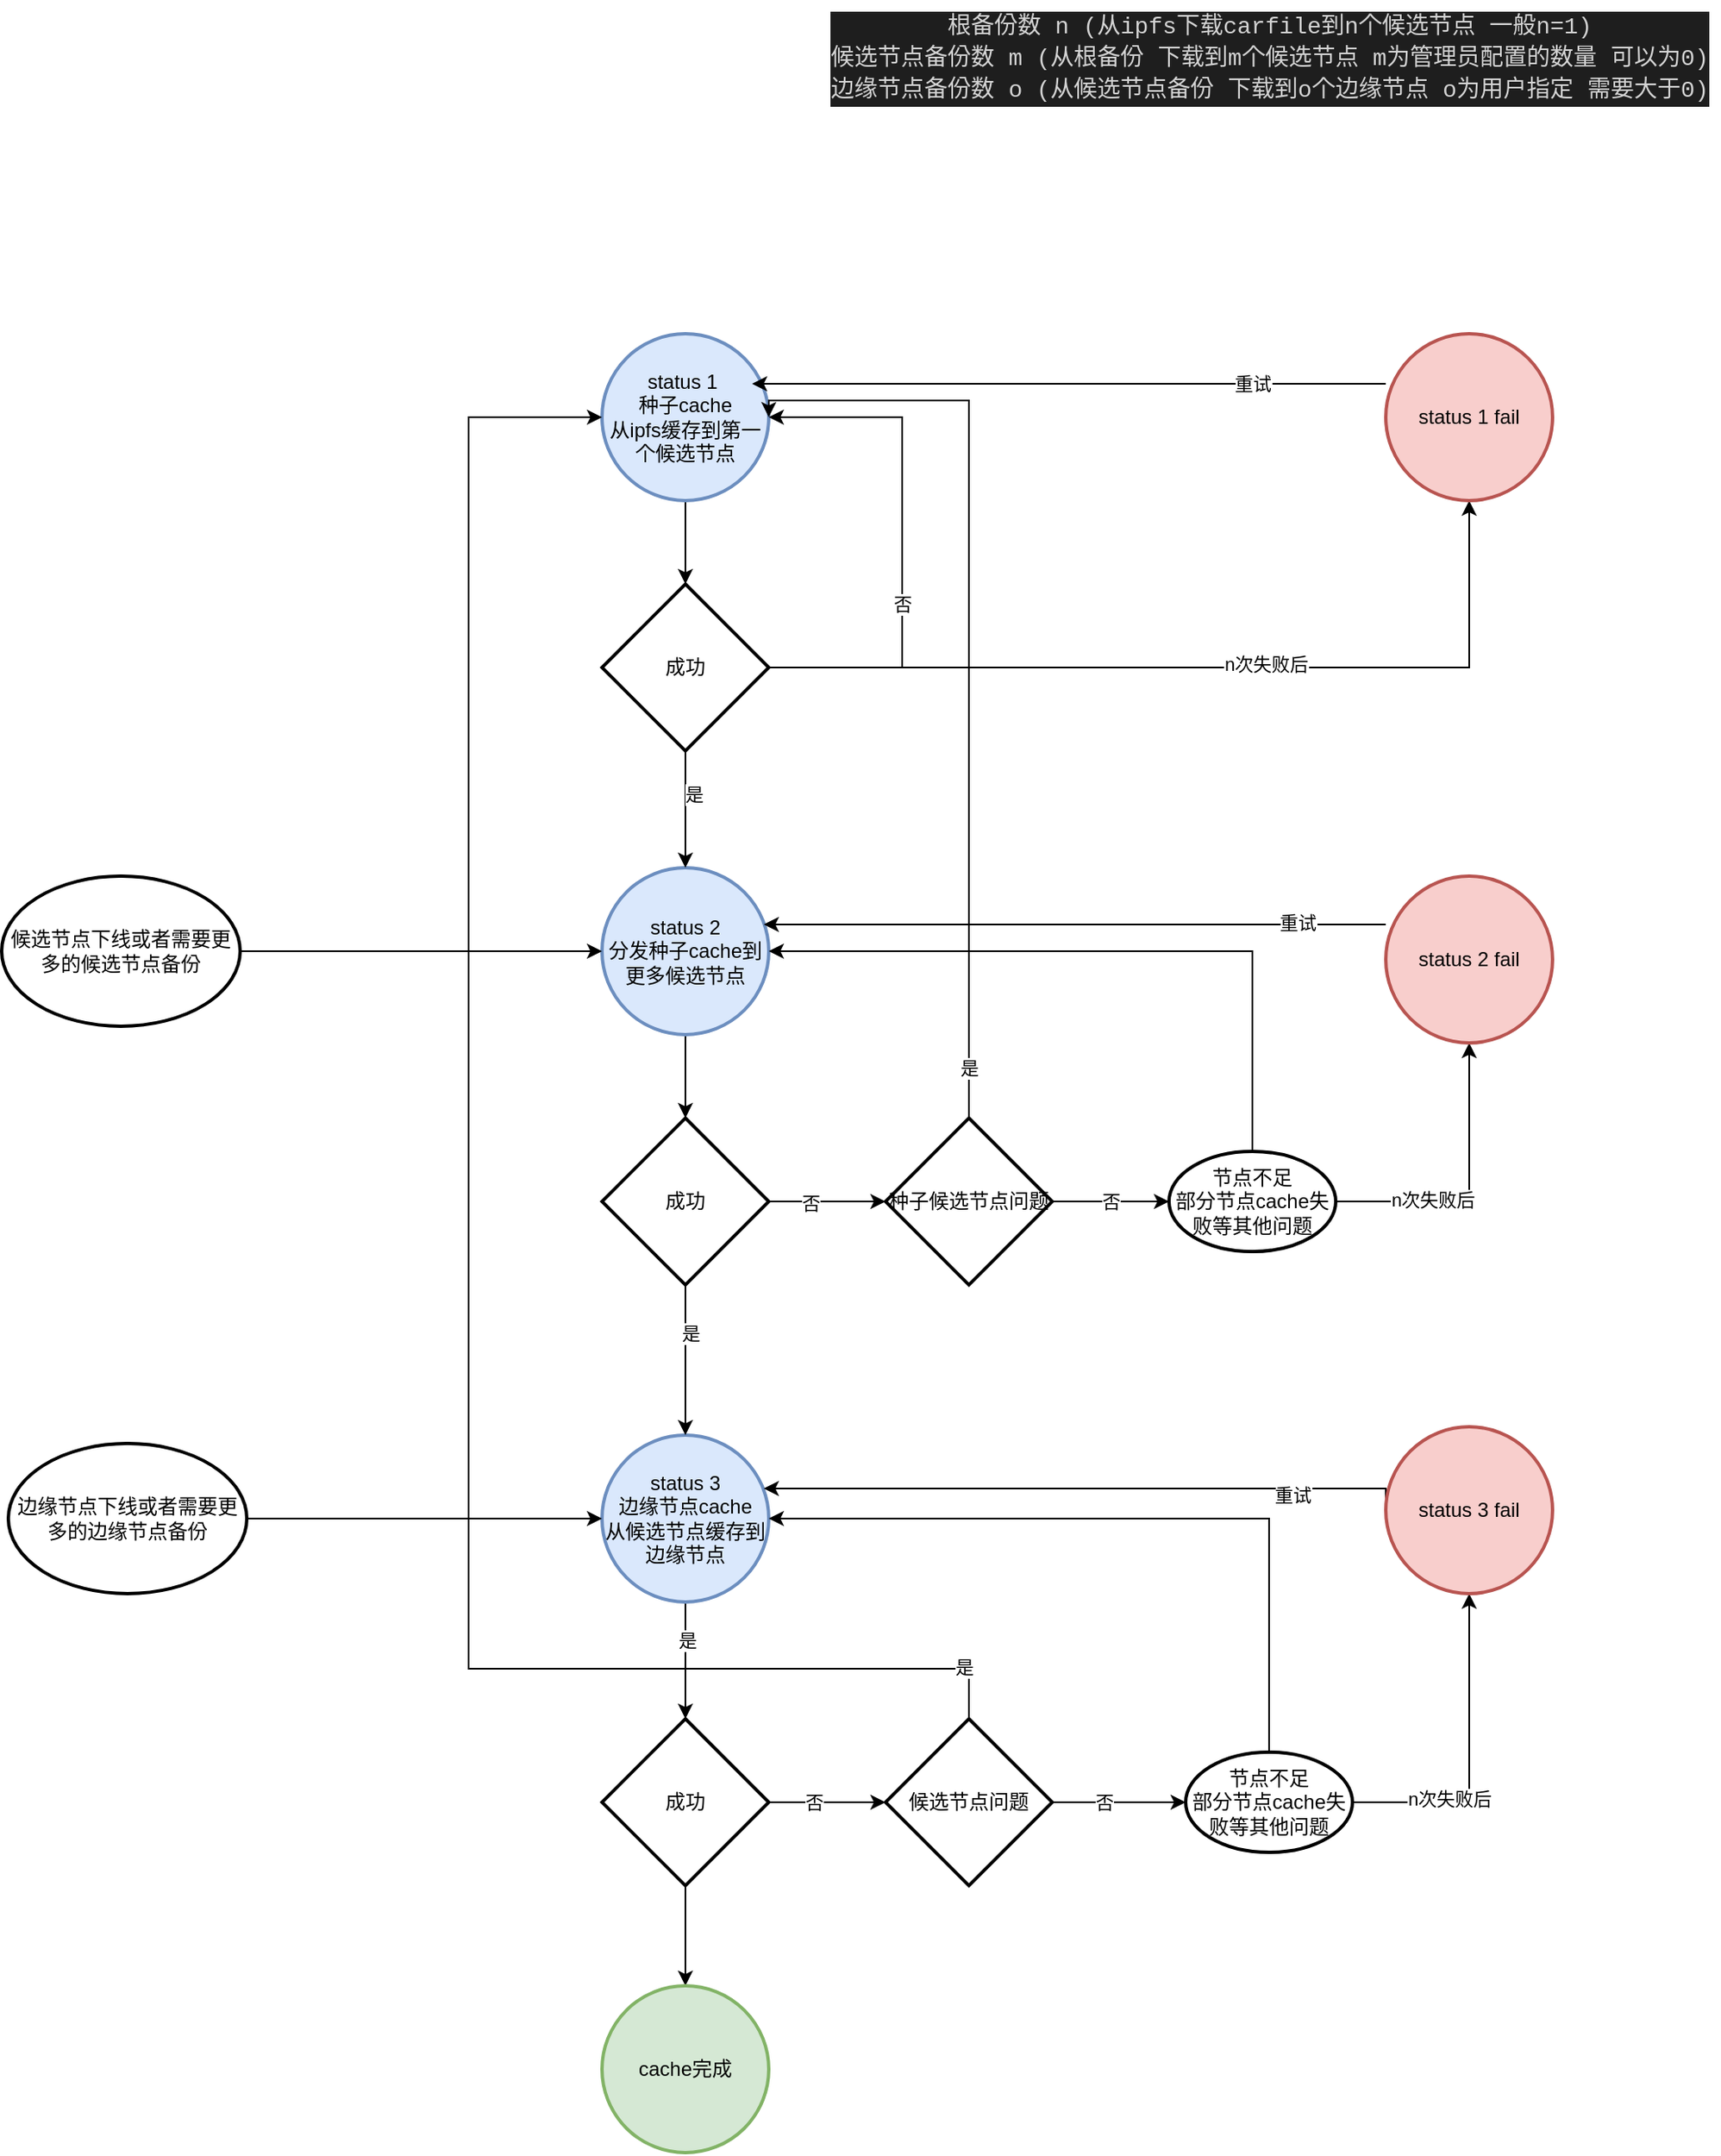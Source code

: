 <mxfile version="20.8.23" type="github">
  <diagram name="第 1 页" id="QHH_X7q2ztNWC-sLg0Y3">
    <mxGraphModel dx="2901" dy="2003" grid="1" gridSize="10" guides="1" tooltips="1" connect="1" arrows="1" fold="1" page="1" pageScale="1" pageWidth="827" pageHeight="1169" math="0" shadow="0">
      <root>
        <mxCell id="0" />
        <mxCell id="1" parent="0" />
        <mxCell id="2cQRxwlxTQhjBTOK5HLz-41" value="&lt;div style=&quot;color: rgb(212, 212, 212); background-color: rgb(30, 30, 30); font-family: Consolas, &amp;quot;Courier New&amp;quot;, monospace; font-size: 14px; line-height: 19px;&quot;&gt;&lt;div&gt;根备份数 n (从ipfs下载carfile到n个候选节点 一般n=1)&lt;/div&gt;&lt;div&gt;候选节点备份数 m (从根备份 下载到m个候选节点 m为管理员配置的数量 可以为0)&lt;/div&gt;&lt;div&gt;边缘节点备份数 o (从候选节点备份 下载到o个边缘节点 o为用户指定 需要大于0)&lt;/div&gt;&lt;/div&gt;" style="text;html=1;align=center;verticalAlign=middle;resizable=0;points=[];autosize=1;strokeColor=none;fillColor=none;" parent="1" vertex="1">
          <mxGeometry x="-70" y="-170" width="540" height="70" as="geometry" />
        </mxCell>
        <mxCell id="S5eZa1ermERS1K-_M2My-9" style="edgeStyle=orthogonalEdgeStyle;rounded=0;orthogonalLoop=1;jettySize=auto;html=1;exitX=0.5;exitY=1;exitDx=0;exitDy=0;exitPerimeter=0;entryX=0.5;entryY=0;entryDx=0;entryDy=0;entryPerimeter=0;" edge="1" parent="1" source="S5eZa1ermERS1K-_M2My-1" target="S5eZa1ermERS1K-_M2My-8">
          <mxGeometry relative="1" as="geometry" />
        </mxCell>
        <mxCell id="S5eZa1ermERS1K-_M2My-1" value="status 1&amp;nbsp;&lt;br&gt;种子cache&lt;br&gt;从ipfs缓存到第一个候选节点" style="strokeWidth=2;html=1;shape=mxgraph.flowchart.start_2;whiteSpace=wrap;fillColor=#dae8fc;strokeColor=#6c8ebf;" vertex="1" parent="1">
          <mxGeometry x="-200" y="30" width="100" height="100" as="geometry" />
        </mxCell>
        <mxCell id="S5eZa1ermERS1K-_M2My-15" style="edgeStyle=orthogonalEdgeStyle;rounded=0;orthogonalLoop=1;jettySize=auto;html=1;exitX=0.5;exitY=1;exitDx=0;exitDy=0;exitPerimeter=0;" edge="1" parent="1" source="S5eZa1ermERS1K-_M2My-2" target="S5eZa1ermERS1K-_M2My-14">
          <mxGeometry relative="1" as="geometry" />
        </mxCell>
        <mxCell id="S5eZa1ermERS1K-_M2My-2" value="status 2&lt;br&gt;分发种子cache到更多候选节点" style="strokeWidth=2;html=1;shape=mxgraph.flowchart.start_2;whiteSpace=wrap;fillColor=#dae8fc;strokeColor=#6c8ebf;" vertex="1" parent="1">
          <mxGeometry x="-200" y="350" width="100" height="100" as="geometry" />
        </mxCell>
        <mxCell id="S5eZa1ermERS1K-_M2My-54" style="edgeStyle=orthogonalEdgeStyle;rounded=0;orthogonalLoop=1;jettySize=auto;html=1;exitX=0.5;exitY=1;exitDx=0;exitDy=0;exitPerimeter=0;" edge="1" parent="1" source="S5eZa1ermERS1K-_M2My-3" target="S5eZa1ermERS1K-_M2My-53">
          <mxGeometry relative="1" as="geometry" />
        </mxCell>
        <mxCell id="S5eZa1ermERS1K-_M2My-55" value="是" style="edgeLabel;html=1;align=center;verticalAlign=middle;resizable=0;points=[];" vertex="1" connectable="0" parent="S5eZa1ermERS1K-_M2My-54">
          <mxGeometry x="-0.362" y="1" relative="1" as="geometry">
            <mxPoint as="offset" />
          </mxGeometry>
        </mxCell>
        <mxCell id="S5eZa1ermERS1K-_M2My-3" value="status 3&lt;br&gt;边缘节点cache&lt;br&gt;从候选节点缓存到边缘节点" style="strokeWidth=2;html=1;shape=mxgraph.flowchart.start_2;whiteSpace=wrap;fillColor=#dae8fc;strokeColor=#6c8ebf;" vertex="1" parent="1">
          <mxGeometry x="-200" y="690" width="100" height="100" as="geometry" />
        </mxCell>
        <mxCell id="S5eZa1ermERS1K-_M2My-10" style="edgeStyle=orthogonalEdgeStyle;rounded=0;orthogonalLoop=1;jettySize=auto;html=1;exitX=0.5;exitY=1;exitDx=0;exitDy=0;exitPerimeter=0;entryX=0.5;entryY=0;entryDx=0;entryDy=0;entryPerimeter=0;" edge="1" parent="1" source="S5eZa1ermERS1K-_M2My-8" target="S5eZa1ermERS1K-_M2My-2">
          <mxGeometry relative="1" as="geometry" />
        </mxCell>
        <mxCell id="S5eZa1ermERS1K-_M2My-13" value="是" style="edgeLabel;html=1;align=center;verticalAlign=middle;resizable=0;points=[];" vertex="1" connectable="0" parent="S5eZa1ermERS1K-_M2My-10">
          <mxGeometry x="-0.259" y="5" relative="1" as="geometry">
            <mxPoint as="offset" />
          </mxGeometry>
        </mxCell>
        <mxCell id="S5eZa1ermERS1K-_M2My-20" style="edgeStyle=orthogonalEdgeStyle;rounded=0;orthogonalLoop=1;jettySize=auto;html=1;exitX=1;exitY=0.5;exitDx=0;exitDy=0;exitPerimeter=0;entryX=1;entryY=0.5;entryDx=0;entryDy=0;entryPerimeter=0;" edge="1" parent="1" source="S5eZa1ermERS1K-_M2My-8" target="S5eZa1ermERS1K-_M2My-1">
          <mxGeometry relative="1" as="geometry">
            <mxPoint x="-30" y="230" as="targetPoint" />
            <Array as="points">
              <mxPoint x="-20" y="230" />
              <mxPoint x="-20" y="80" />
            </Array>
          </mxGeometry>
        </mxCell>
        <mxCell id="S5eZa1ermERS1K-_M2My-21" value="否" style="edgeLabel;html=1;align=center;verticalAlign=middle;resizable=0;points=[];" vertex="1" connectable="0" parent="S5eZa1ermERS1K-_M2My-20">
          <mxGeometry x="-0.24" relative="1" as="geometry">
            <mxPoint as="offset" />
          </mxGeometry>
        </mxCell>
        <mxCell id="S5eZa1ermERS1K-_M2My-71" style="edgeStyle=orthogonalEdgeStyle;rounded=0;orthogonalLoop=1;jettySize=auto;html=1;exitX=1;exitY=0.5;exitDx=0;exitDy=0;exitPerimeter=0;entryX=0.5;entryY=1;entryDx=0;entryDy=0;entryPerimeter=0;" edge="1" parent="1" source="S5eZa1ermERS1K-_M2My-8" target="S5eZa1ermERS1K-_M2My-70">
          <mxGeometry relative="1" as="geometry" />
        </mxCell>
        <mxCell id="S5eZa1ermERS1K-_M2My-72" value="n次失败后" style="edgeLabel;html=1;align=center;verticalAlign=middle;resizable=0;points=[];" vertex="1" connectable="0" parent="S5eZa1ermERS1K-_M2My-71">
          <mxGeometry x="0.146" y="2" relative="1" as="geometry">
            <mxPoint as="offset" />
          </mxGeometry>
        </mxCell>
        <mxCell id="S5eZa1ermERS1K-_M2My-8" value="成功" style="strokeWidth=2;html=1;shape=mxgraph.flowchart.decision;whiteSpace=wrap;" vertex="1" parent="1">
          <mxGeometry x="-200" y="180" width="100" height="100" as="geometry" />
        </mxCell>
        <mxCell id="S5eZa1ermERS1K-_M2My-16" style="edgeStyle=orthogonalEdgeStyle;rounded=0;orthogonalLoop=1;jettySize=auto;html=1;exitX=0.5;exitY=1;exitDx=0;exitDy=0;exitPerimeter=0;entryX=0.5;entryY=0;entryDx=0;entryDy=0;entryPerimeter=0;" edge="1" parent="1" source="S5eZa1ermERS1K-_M2My-14" target="S5eZa1ermERS1K-_M2My-3">
          <mxGeometry relative="1" as="geometry" />
        </mxCell>
        <mxCell id="S5eZa1ermERS1K-_M2My-17" value="是" style="edgeLabel;html=1;align=center;verticalAlign=middle;resizable=0;points=[];" vertex="1" connectable="0" parent="S5eZa1ermERS1K-_M2My-16">
          <mxGeometry x="-0.354" y="3" relative="1" as="geometry">
            <mxPoint as="offset" />
          </mxGeometry>
        </mxCell>
        <mxCell id="S5eZa1ermERS1K-_M2My-40" style="edgeStyle=orthogonalEdgeStyle;rounded=0;orthogonalLoop=1;jettySize=auto;html=1;exitX=1;exitY=0.5;exitDx=0;exitDy=0;exitPerimeter=0;entryX=0;entryY=0.5;entryDx=0;entryDy=0;entryPerimeter=0;" edge="1" parent="1" source="S5eZa1ermERS1K-_M2My-14" target="S5eZa1ermERS1K-_M2My-30">
          <mxGeometry relative="1" as="geometry">
            <mxPoint x="-40" y="550" as="targetPoint" />
          </mxGeometry>
        </mxCell>
        <mxCell id="S5eZa1ermERS1K-_M2My-41" value="否" style="edgeLabel;html=1;align=center;verticalAlign=middle;resizable=0;points=[];" vertex="1" connectable="0" parent="S5eZa1ermERS1K-_M2My-40">
          <mxGeometry x="-0.289" y="-1" relative="1" as="geometry">
            <mxPoint as="offset" />
          </mxGeometry>
        </mxCell>
        <mxCell id="S5eZa1ermERS1K-_M2My-14" value="成功" style="strokeWidth=2;html=1;shape=mxgraph.flowchart.decision;whiteSpace=wrap;" vertex="1" parent="1">
          <mxGeometry x="-200" y="500" width="100" height="100" as="geometry" />
        </mxCell>
        <mxCell id="S5eZa1ermERS1K-_M2My-33" style="edgeStyle=orthogonalEdgeStyle;rounded=0;orthogonalLoop=1;jettySize=auto;html=1;exitX=0.5;exitY=0;exitDx=0;exitDy=0;exitPerimeter=0;entryX=1;entryY=0.5;entryDx=0;entryDy=0;entryPerimeter=0;" edge="1" parent="1" source="S5eZa1ermERS1K-_M2My-30" target="S5eZa1ermERS1K-_M2My-1">
          <mxGeometry relative="1" as="geometry">
            <Array as="points">
              <mxPoint x="20" y="70" />
              <mxPoint x="-100" y="70" />
            </Array>
          </mxGeometry>
        </mxCell>
        <mxCell id="S5eZa1ermERS1K-_M2My-34" value="是" style="edgeLabel;html=1;align=center;verticalAlign=middle;resizable=0;points=[];" vertex="1" connectable="0" parent="S5eZa1ermERS1K-_M2My-33">
          <mxGeometry x="-0.7" y="-2" relative="1" as="geometry">
            <mxPoint x="-2" y="54" as="offset" />
          </mxGeometry>
        </mxCell>
        <mxCell id="S5eZa1ermERS1K-_M2My-36" value="否" style="edgeStyle=orthogonalEdgeStyle;rounded=0;orthogonalLoop=1;jettySize=auto;html=1;exitX=1;exitY=0.5;exitDx=0;exitDy=0;exitPerimeter=0;entryX=0;entryY=0.5;entryDx=0;entryDy=0;entryPerimeter=0;" edge="1" parent="1" source="S5eZa1ermERS1K-_M2My-30" target="S5eZa1ermERS1K-_M2My-46">
          <mxGeometry relative="1" as="geometry">
            <mxPoint x="120" y="550" as="targetPoint" />
          </mxGeometry>
        </mxCell>
        <mxCell id="S5eZa1ermERS1K-_M2My-30" value="种子候选节点问题" style="strokeWidth=2;html=1;shape=mxgraph.flowchart.decision;whiteSpace=wrap;" vertex="1" parent="1">
          <mxGeometry x="-30" y="500" width="100" height="100" as="geometry" />
        </mxCell>
        <mxCell id="S5eZa1ermERS1K-_M2My-47" style="edgeStyle=orthogonalEdgeStyle;rounded=0;orthogonalLoop=1;jettySize=auto;html=1;exitX=0.5;exitY=0;exitDx=0;exitDy=0;exitPerimeter=0;entryX=1;entryY=0.5;entryDx=0;entryDy=0;entryPerimeter=0;" edge="1" parent="1" source="S5eZa1ermERS1K-_M2My-46" target="S5eZa1ermERS1K-_M2My-2">
          <mxGeometry relative="1" as="geometry" />
        </mxCell>
        <mxCell id="S5eZa1ermERS1K-_M2My-76" style="edgeStyle=orthogonalEdgeStyle;rounded=0;orthogonalLoop=1;jettySize=auto;html=1;exitX=1;exitY=0.5;exitDx=0;exitDy=0;exitPerimeter=0;entryX=0.5;entryY=1;entryDx=0;entryDy=0;entryPerimeter=0;" edge="1" parent="1" source="S5eZa1ermERS1K-_M2My-46" target="S5eZa1ermERS1K-_M2My-75">
          <mxGeometry relative="1" as="geometry" />
        </mxCell>
        <mxCell id="S5eZa1ermERS1K-_M2My-77" value="n次失败后" style="edgeLabel;html=1;align=center;verticalAlign=middle;resizable=0;points=[];" vertex="1" connectable="0" parent="S5eZa1ermERS1K-_M2My-76">
          <mxGeometry x="-0.337" y="1" relative="1" as="geometry">
            <mxPoint as="offset" />
          </mxGeometry>
        </mxCell>
        <mxCell id="S5eZa1ermERS1K-_M2My-46" value="节点不足&lt;br&gt;部分节点cache失败等其他问题" style="strokeWidth=2;html=1;shape=mxgraph.flowchart.start_1;whiteSpace=wrap;" vertex="1" parent="1">
          <mxGeometry x="140" y="520" width="100" height="60" as="geometry" />
        </mxCell>
        <mxCell id="S5eZa1ermERS1K-_M2My-51" style="edgeStyle=orthogonalEdgeStyle;rounded=0;orthogonalLoop=1;jettySize=auto;html=1;exitX=0.5;exitY=0;exitDx=0;exitDy=0;exitPerimeter=0;entryX=0;entryY=0.5;entryDx=0;entryDy=0;entryPerimeter=0;" edge="1" parent="1" source="S5eZa1ermERS1K-_M2My-48" target="S5eZa1ermERS1K-_M2My-1">
          <mxGeometry relative="1" as="geometry">
            <mxPoint x="-380" y="260" as="targetPoint" />
            <Array as="points">
              <mxPoint x="20" y="830" />
              <mxPoint x="-280" y="830" />
              <mxPoint x="-280" y="80" />
            </Array>
          </mxGeometry>
        </mxCell>
        <mxCell id="S5eZa1ermERS1K-_M2My-52" value="是" style="edgeLabel;html=1;align=center;verticalAlign=middle;resizable=0;points=[];" vertex="1" connectable="0" parent="S5eZa1ermERS1K-_M2My-51">
          <mxGeometry x="-0.943" y="-1" relative="1" as="geometry">
            <mxPoint as="offset" />
          </mxGeometry>
        </mxCell>
        <mxCell id="S5eZa1ermERS1K-_M2My-59" style="edgeStyle=orthogonalEdgeStyle;rounded=0;orthogonalLoop=1;jettySize=auto;html=1;exitX=1;exitY=0.5;exitDx=0;exitDy=0;exitPerimeter=0;" edge="1" parent="1" source="S5eZa1ermERS1K-_M2My-48" target="S5eZa1ermERS1K-_M2My-58">
          <mxGeometry relative="1" as="geometry" />
        </mxCell>
        <mxCell id="S5eZa1ermERS1K-_M2My-60" value="否" style="edgeLabel;html=1;align=center;verticalAlign=middle;resizable=0;points=[];" vertex="1" connectable="0" parent="S5eZa1ermERS1K-_M2My-59">
          <mxGeometry x="-0.231" relative="1" as="geometry">
            <mxPoint as="offset" />
          </mxGeometry>
        </mxCell>
        <mxCell id="S5eZa1ermERS1K-_M2My-48" value="候选节点问题" style="strokeWidth=2;html=1;shape=mxgraph.flowchart.decision;whiteSpace=wrap;" vertex="1" parent="1">
          <mxGeometry x="-30" y="860" width="100" height="100" as="geometry" />
        </mxCell>
        <mxCell id="S5eZa1ermERS1K-_M2My-56" style="edgeStyle=orthogonalEdgeStyle;rounded=0;orthogonalLoop=1;jettySize=auto;html=1;exitX=1;exitY=0.5;exitDx=0;exitDy=0;exitPerimeter=0;" edge="1" parent="1" source="S5eZa1ermERS1K-_M2My-53" target="S5eZa1ermERS1K-_M2My-48">
          <mxGeometry relative="1" as="geometry" />
        </mxCell>
        <mxCell id="S5eZa1ermERS1K-_M2My-57" value="否" style="edgeLabel;html=1;align=center;verticalAlign=middle;resizable=0;points=[];" vertex="1" connectable="0" parent="S5eZa1ermERS1K-_M2My-56">
          <mxGeometry x="-0.248" relative="1" as="geometry">
            <mxPoint as="offset" />
          </mxGeometry>
        </mxCell>
        <mxCell id="S5eZa1ermERS1K-_M2My-63" style="edgeStyle=orthogonalEdgeStyle;rounded=0;orthogonalLoop=1;jettySize=auto;html=1;exitX=0.5;exitY=1;exitDx=0;exitDy=0;exitPerimeter=0;" edge="1" parent="1" source="S5eZa1ermERS1K-_M2My-53" target="S5eZa1ermERS1K-_M2My-62">
          <mxGeometry relative="1" as="geometry" />
        </mxCell>
        <mxCell id="S5eZa1ermERS1K-_M2My-53" value="成功" style="strokeWidth=2;html=1;shape=mxgraph.flowchart.decision;whiteSpace=wrap;" vertex="1" parent="1">
          <mxGeometry x="-200" y="860" width="100" height="100" as="geometry" />
        </mxCell>
        <mxCell id="S5eZa1ermERS1K-_M2My-61" style="edgeStyle=orthogonalEdgeStyle;rounded=0;orthogonalLoop=1;jettySize=auto;html=1;exitX=0.5;exitY=0;exitDx=0;exitDy=0;exitPerimeter=0;entryX=1;entryY=0.5;entryDx=0;entryDy=0;entryPerimeter=0;" edge="1" parent="1" source="S5eZa1ermERS1K-_M2My-58" target="S5eZa1ermERS1K-_M2My-3">
          <mxGeometry relative="1" as="geometry" />
        </mxCell>
        <mxCell id="S5eZa1ermERS1K-_M2My-82" style="edgeStyle=orthogonalEdgeStyle;rounded=0;orthogonalLoop=1;jettySize=auto;html=1;exitX=1;exitY=0.5;exitDx=0;exitDy=0;exitPerimeter=0;entryX=0.5;entryY=1;entryDx=0;entryDy=0;entryPerimeter=0;" edge="1" parent="1" source="S5eZa1ermERS1K-_M2My-58" target="S5eZa1ermERS1K-_M2My-81">
          <mxGeometry relative="1" as="geometry" />
        </mxCell>
        <mxCell id="S5eZa1ermERS1K-_M2My-83" value="n次失败后" style="edgeLabel;html=1;align=center;verticalAlign=middle;resizable=0;points=[];" vertex="1" connectable="0" parent="S5eZa1ermERS1K-_M2My-82">
          <mxGeometry x="-0.405" y="2" relative="1" as="geometry">
            <mxPoint as="offset" />
          </mxGeometry>
        </mxCell>
        <mxCell id="S5eZa1ermERS1K-_M2My-58" value="节点不足&lt;br style=&quot;border-color: var(--border-color);&quot;&gt;部分节点cache失败等其他问题" style="strokeWidth=2;html=1;shape=mxgraph.flowchart.start_1;whiteSpace=wrap;" vertex="1" parent="1">
          <mxGeometry x="150" y="880" width="100" height="60" as="geometry" />
        </mxCell>
        <mxCell id="S5eZa1ermERS1K-_M2My-62" value="cache完成" style="strokeWidth=2;html=1;shape=mxgraph.flowchart.start_2;whiteSpace=wrap;fillColor=#d5e8d4;strokeColor=#82b366;" vertex="1" parent="1">
          <mxGeometry x="-200" y="1020" width="100" height="100" as="geometry" />
        </mxCell>
        <mxCell id="S5eZa1ermERS1K-_M2My-67" style="edgeStyle=orthogonalEdgeStyle;rounded=0;orthogonalLoop=1;jettySize=auto;html=1;" edge="1" parent="1" source="S5eZa1ermERS1K-_M2My-65" target="S5eZa1ermERS1K-_M2My-2">
          <mxGeometry relative="1" as="geometry" />
        </mxCell>
        <mxCell id="S5eZa1ermERS1K-_M2My-65" value="候选节点下线或者需要更多的候选节点备份" style="strokeWidth=2;html=1;shape=mxgraph.flowchart.start_1;whiteSpace=wrap;" vertex="1" parent="1">
          <mxGeometry x="-560" y="355" width="143" height="90" as="geometry" />
        </mxCell>
        <mxCell id="S5eZa1ermERS1K-_M2My-69" style="edgeStyle=orthogonalEdgeStyle;rounded=0;orthogonalLoop=1;jettySize=auto;html=1;" edge="1" parent="1" source="S5eZa1ermERS1K-_M2My-68" target="S5eZa1ermERS1K-_M2My-3">
          <mxGeometry relative="1" as="geometry" />
        </mxCell>
        <mxCell id="S5eZa1ermERS1K-_M2My-68" value="边缘节点下线或者需要更多的边缘节点备份" style="strokeWidth=2;html=1;shape=mxgraph.flowchart.start_1;whiteSpace=wrap;" vertex="1" parent="1">
          <mxGeometry x="-556" y="695" width="143" height="90" as="geometry" />
        </mxCell>
        <mxCell id="S5eZa1ermERS1K-_M2My-73" style="edgeStyle=orthogonalEdgeStyle;rounded=0;orthogonalLoop=1;jettySize=auto;html=1;entryX=0.9;entryY=0.3;entryDx=0;entryDy=0;entryPerimeter=0;" edge="1" parent="1" source="S5eZa1ermERS1K-_M2My-70" target="S5eZa1ermERS1K-_M2My-1">
          <mxGeometry relative="1" as="geometry">
            <Array as="points">
              <mxPoint x="180" y="60" />
              <mxPoint x="180" y="60" />
            </Array>
          </mxGeometry>
        </mxCell>
        <mxCell id="S5eZa1ermERS1K-_M2My-74" value="重试" style="edgeLabel;html=1;align=center;verticalAlign=middle;resizable=0;points=[];" vertex="1" connectable="0" parent="S5eZa1ermERS1K-_M2My-73">
          <mxGeometry x="-0.346" y="4" relative="1" as="geometry">
            <mxPoint x="44" y="-4" as="offset" />
          </mxGeometry>
        </mxCell>
        <mxCell id="S5eZa1ermERS1K-_M2My-70" value="status 1 fail" style="strokeWidth=2;html=1;shape=mxgraph.flowchart.start_2;whiteSpace=wrap;fillColor=#f8cecc;strokeColor=#b85450;" vertex="1" parent="1">
          <mxGeometry x="270" y="30" width="100" height="100" as="geometry" />
        </mxCell>
        <mxCell id="S5eZa1ermERS1K-_M2My-78" style="edgeStyle=orthogonalEdgeStyle;rounded=0;orthogonalLoop=1;jettySize=auto;html=1;entryX=0.97;entryY=0.34;entryDx=0;entryDy=0;entryPerimeter=0;" edge="1" parent="1" source="S5eZa1ermERS1K-_M2My-75" target="S5eZa1ermERS1K-_M2My-2">
          <mxGeometry relative="1" as="geometry">
            <Array as="points">
              <mxPoint x="210" y="384" />
              <mxPoint x="210" y="384" />
            </Array>
          </mxGeometry>
        </mxCell>
        <mxCell id="S5eZa1ermERS1K-_M2My-79" value="重试" style="edgeLabel;html=1;align=center;verticalAlign=middle;resizable=0;points=[];" vertex="1" connectable="0" parent="S5eZa1ermERS1K-_M2My-78">
          <mxGeometry x="-0.716" y="-1" relative="1" as="geometry">
            <mxPoint as="offset" />
          </mxGeometry>
        </mxCell>
        <mxCell id="S5eZa1ermERS1K-_M2My-75" value="status 2 fail" style="strokeWidth=2;html=1;shape=mxgraph.flowchart.start_2;whiteSpace=wrap;fillColor=#f8cecc;strokeColor=#b85450;" vertex="1" parent="1">
          <mxGeometry x="270" y="355" width="100" height="100" as="geometry" />
        </mxCell>
        <mxCell id="S5eZa1ermERS1K-_M2My-84" style="edgeStyle=orthogonalEdgeStyle;rounded=0;orthogonalLoop=1;jettySize=auto;html=1;exitX=0;exitY=0.5;exitDx=0;exitDy=0;exitPerimeter=0;entryX=0.97;entryY=0.32;entryDx=0;entryDy=0;entryPerimeter=0;" edge="1" parent="1" source="S5eZa1ermERS1K-_M2My-81" target="S5eZa1ermERS1K-_M2My-3">
          <mxGeometry relative="1" as="geometry">
            <Array as="points">
              <mxPoint x="270" y="722" />
            </Array>
          </mxGeometry>
        </mxCell>
        <mxCell id="S5eZa1ermERS1K-_M2My-85" value="重试" style="edgeLabel;html=1;align=center;verticalAlign=middle;resizable=0;points=[];" vertex="1" connectable="0" parent="S5eZa1ermERS1K-_M2My-84">
          <mxGeometry x="-0.642" y="4" relative="1" as="geometry">
            <mxPoint as="offset" />
          </mxGeometry>
        </mxCell>
        <mxCell id="S5eZa1ermERS1K-_M2My-81" value="status 3 fail" style="strokeWidth=2;html=1;shape=mxgraph.flowchart.start_2;whiteSpace=wrap;fillColor=#f8cecc;strokeColor=#b85450;" vertex="1" parent="1">
          <mxGeometry x="270" y="685" width="100" height="100" as="geometry" />
        </mxCell>
      </root>
    </mxGraphModel>
  </diagram>
</mxfile>
